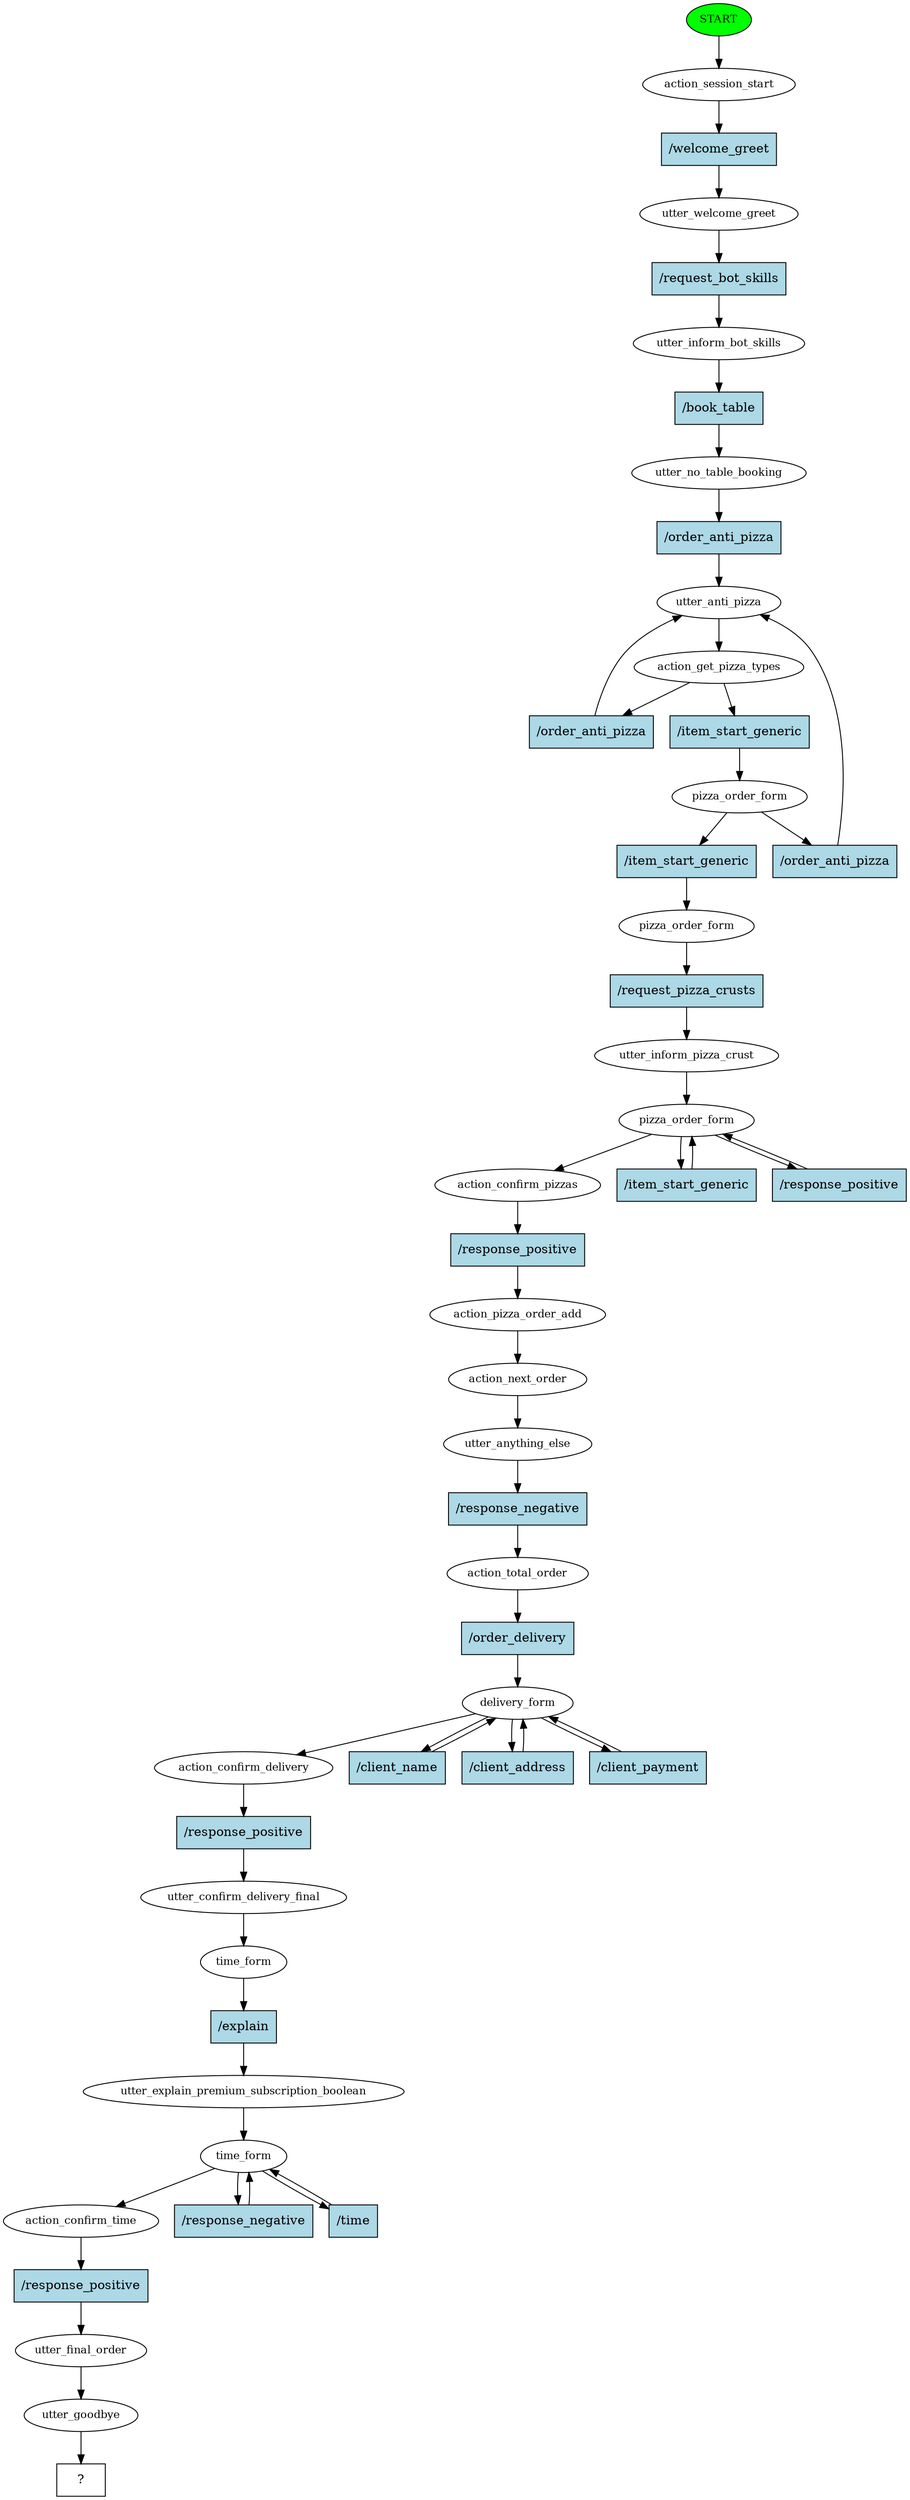digraph  {
0 [class="start active", fillcolor=green, fontsize=12, label=START, style=filled];
1 [class=active, fontsize=12, label=action_session_start];
2 [class=active, fontsize=12, label=utter_welcome_greet];
3 [class=active, fontsize=12, label=utter_inform_bot_skills];
4 [class=active, fontsize=12, label=utter_no_table_booking];
5 [class=active, fontsize=12, label=utter_anti_pizza];
6 [class=active, fontsize=12, label=action_get_pizza_types];
9 [class=active, fontsize=12, label=pizza_order_form];
13 [class=active, fontsize=12, label=pizza_order_form];
14 [class=active, fontsize=12, label=utter_inform_pizza_crust];
15 [class=active, fontsize=12, label=pizza_order_form];
18 [class=active, fontsize=12, label=action_confirm_pizzas];
19 [class=active, fontsize=12, label=action_pizza_order_add];
20 [class=active, fontsize=12, label=action_next_order];
21 [class=active, fontsize=12, label=utter_anything_else];
22 [class=active, fontsize=12, label=action_total_order];
23 [class=active, fontsize=12, label=delivery_form];
27 [class=active, fontsize=12, label=action_confirm_delivery];
28 [class=active, fontsize=12, label=utter_confirm_delivery_final];
29 [class=active, fontsize=12, label=time_form];
30 [class=active, fontsize=12, label=utter_explain_premium_subscription_boolean];
31 [class=active, fontsize=12, label=time_form];
34 [class=active, fontsize=12, label=action_confirm_time];
35 [class=active, fontsize=12, label=utter_final_order];
36 [class=active, fontsize=12, label=utter_goodbye];
37 [class="intent dashed active", label="  ?  ", shape=rect];
38 [class="intent active", fillcolor=lightblue, label="/welcome_greet", shape=rect, style=filled];
39 [class="intent active", fillcolor=lightblue, label="/request_bot_skills", shape=rect, style=filled];
40 [class="intent active", fillcolor=lightblue, label="/book_table", shape=rect, style=filled];
41 [class="intent active", fillcolor=lightblue, label="/order_anti_pizza", shape=rect, style=filled];
42 [class="intent active", fillcolor=lightblue, label="/order_anti_pizza", shape=rect, style=filled];
43 [class="intent active", fillcolor=lightblue, label="/item_start_generic", shape=rect, style=filled];
44 [class="intent active", fillcolor=lightblue, label="/order_anti_pizza", shape=rect, style=filled];
45 [class="intent active", fillcolor=lightblue, label="/item_start_generic", shape=rect, style=filled];
46 [class="intent active", fillcolor=lightblue, label="/request_pizza_crusts", shape=rect, style=filled];
47 [class="intent active", fillcolor=lightblue, label="/item_start_generic", shape=rect, style=filled];
48 [class="intent active", fillcolor=lightblue, label="/response_positive", shape=rect, style=filled];
49 [class="intent active", fillcolor=lightblue, label="/response_positive", shape=rect, style=filled];
50 [class="intent active", fillcolor=lightblue, label="/response_negative", shape=rect, style=filled];
51 [class="intent active", fillcolor=lightblue, label="/order_delivery", shape=rect, style=filled];
52 [class="intent active", fillcolor=lightblue, label="/client_name", shape=rect, style=filled];
53 [class="intent active", fillcolor=lightblue, label="/client_address", shape=rect, style=filled];
54 [class="intent active", fillcolor=lightblue, label="/client_payment", shape=rect, style=filled];
55 [class="intent active", fillcolor=lightblue, label="/response_positive", shape=rect, style=filled];
56 [class="intent active", fillcolor=lightblue, label="/explain", shape=rect, style=filled];
57 [class="intent active", fillcolor=lightblue, label="/response_negative", shape=rect, style=filled];
58 [class="intent active", fillcolor=lightblue, label="/time", shape=rect, style=filled];
59 [class="intent active", fillcolor=lightblue, label="/response_positive", shape=rect, style=filled];
0 -> 1  [class=active, key=NONE, label=""];
1 -> 38  [class=active, key=0];
2 -> 39  [class=active, key=0];
3 -> 40  [class=active, key=0];
4 -> 41  [class=active, key=0];
5 -> 6  [class=active, key=NONE, label=""];
6 -> 42  [class=active, key=0];
6 -> 43  [class=active, key=0];
9 -> 44  [class=active, key=0];
9 -> 45  [class=active, key=0];
13 -> 46  [class=active, key=0];
14 -> 15  [class=active, key=NONE, label=""];
15 -> 18  [class=active, key=NONE, label=""];
15 -> 47  [class=active, key=0];
15 -> 48  [class=active, key=0];
18 -> 49  [class=active, key=0];
19 -> 20  [class=active, key=NONE, label=""];
20 -> 21  [class=active, key=NONE, label=""];
21 -> 50  [class=active, key=0];
22 -> 51  [class=active, key=0];
23 -> 27  [class=active, key=NONE, label=""];
23 -> 52  [class=active, key=0];
23 -> 53  [class=active, key=0];
23 -> 54  [class=active, key=0];
27 -> 55  [class=active, key=0];
28 -> 29  [class=active, key=NONE, label=""];
29 -> 56  [class=active, key=0];
30 -> 31  [class=active, key=NONE, label=""];
31 -> 34  [class=active, key=NONE, label=""];
31 -> 57  [class=active, key=0];
31 -> 58  [class=active, key=0];
34 -> 59  [class=active, key=0];
35 -> 36  [class=active, key=NONE, label=""];
36 -> 37  [class=active, key=NONE, label=""];
38 -> 2  [class=active, key=0];
39 -> 3  [class=active, key=0];
40 -> 4  [class=active, key=0];
41 -> 5  [class=active, key=0];
42 -> 5  [class=active, key=0];
43 -> 9  [class=active, key=0];
44 -> 5  [class=active, key=0];
45 -> 13  [class=active, key=0];
46 -> 14  [class=active, key=0];
47 -> 15  [class=active, key=0];
48 -> 15  [class=active, key=0];
49 -> 19  [class=active, key=0];
50 -> 22  [class=active, key=0];
51 -> 23  [class=active, key=0];
52 -> 23  [class=active, key=0];
53 -> 23  [class=active, key=0];
54 -> 23  [class=active, key=0];
55 -> 28  [class=active, key=0];
56 -> 30  [class=active, key=0];
57 -> 31  [class=active, key=0];
58 -> 31  [class=active, key=0];
59 -> 35  [class=active, key=0];
}
